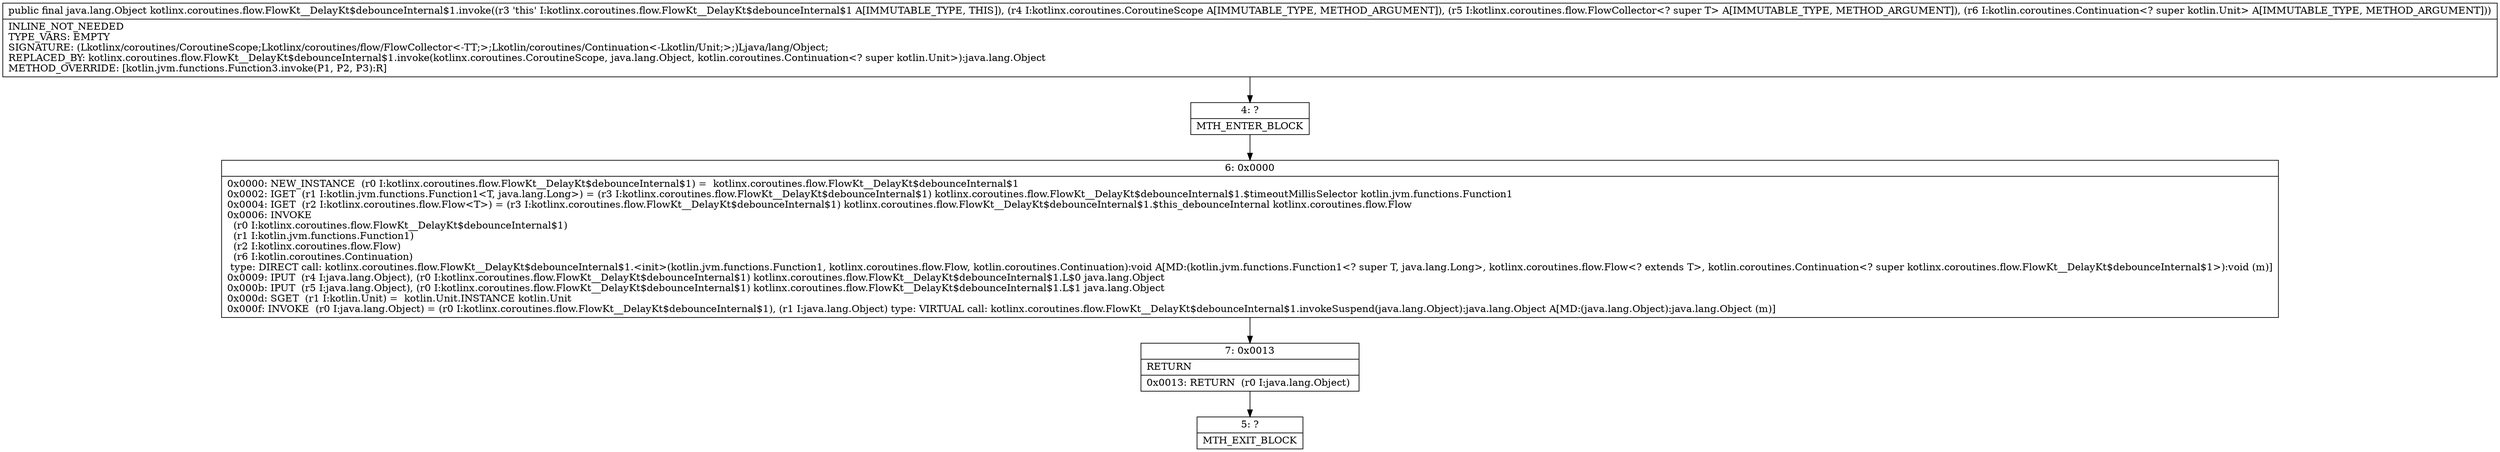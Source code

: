 digraph "CFG forkotlinx.coroutines.flow.FlowKt__DelayKt$debounceInternal$1.invoke(Lkotlinx\/coroutines\/CoroutineScope;Lkotlinx\/coroutines\/flow\/FlowCollector;Lkotlin\/coroutines\/Continuation;)Ljava\/lang\/Object;" {
Node_4 [shape=record,label="{4\:\ ?|MTH_ENTER_BLOCK\l}"];
Node_6 [shape=record,label="{6\:\ 0x0000|0x0000: NEW_INSTANCE  (r0 I:kotlinx.coroutines.flow.FlowKt__DelayKt$debounceInternal$1) =  kotlinx.coroutines.flow.FlowKt__DelayKt$debounceInternal$1 \l0x0002: IGET  (r1 I:kotlin.jvm.functions.Function1\<T, java.lang.Long\>) = (r3 I:kotlinx.coroutines.flow.FlowKt__DelayKt$debounceInternal$1) kotlinx.coroutines.flow.FlowKt__DelayKt$debounceInternal$1.$timeoutMillisSelector kotlin.jvm.functions.Function1 \l0x0004: IGET  (r2 I:kotlinx.coroutines.flow.Flow\<T\>) = (r3 I:kotlinx.coroutines.flow.FlowKt__DelayKt$debounceInternal$1) kotlinx.coroutines.flow.FlowKt__DelayKt$debounceInternal$1.$this_debounceInternal kotlinx.coroutines.flow.Flow \l0x0006: INVOKE  \l  (r0 I:kotlinx.coroutines.flow.FlowKt__DelayKt$debounceInternal$1)\l  (r1 I:kotlin.jvm.functions.Function1)\l  (r2 I:kotlinx.coroutines.flow.Flow)\l  (r6 I:kotlin.coroutines.Continuation)\l type: DIRECT call: kotlinx.coroutines.flow.FlowKt__DelayKt$debounceInternal$1.\<init\>(kotlin.jvm.functions.Function1, kotlinx.coroutines.flow.Flow, kotlin.coroutines.Continuation):void A[MD:(kotlin.jvm.functions.Function1\<? super T, java.lang.Long\>, kotlinx.coroutines.flow.Flow\<? extends T\>, kotlin.coroutines.Continuation\<? super kotlinx.coroutines.flow.FlowKt__DelayKt$debounceInternal$1\>):void (m)]\l0x0009: IPUT  (r4 I:java.lang.Object), (r0 I:kotlinx.coroutines.flow.FlowKt__DelayKt$debounceInternal$1) kotlinx.coroutines.flow.FlowKt__DelayKt$debounceInternal$1.L$0 java.lang.Object \l0x000b: IPUT  (r5 I:java.lang.Object), (r0 I:kotlinx.coroutines.flow.FlowKt__DelayKt$debounceInternal$1) kotlinx.coroutines.flow.FlowKt__DelayKt$debounceInternal$1.L$1 java.lang.Object \l0x000d: SGET  (r1 I:kotlin.Unit) =  kotlin.Unit.INSTANCE kotlin.Unit \l0x000f: INVOKE  (r0 I:java.lang.Object) = (r0 I:kotlinx.coroutines.flow.FlowKt__DelayKt$debounceInternal$1), (r1 I:java.lang.Object) type: VIRTUAL call: kotlinx.coroutines.flow.FlowKt__DelayKt$debounceInternal$1.invokeSuspend(java.lang.Object):java.lang.Object A[MD:(java.lang.Object):java.lang.Object (m)]\l}"];
Node_7 [shape=record,label="{7\:\ 0x0013|RETURN\l|0x0013: RETURN  (r0 I:java.lang.Object) \l}"];
Node_5 [shape=record,label="{5\:\ ?|MTH_EXIT_BLOCK\l}"];
MethodNode[shape=record,label="{public final java.lang.Object kotlinx.coroutines.flow.FlowKt__DelayKt$debounceInternal$1.invoke((r3 'this' I:kotlinx.coroutines.flow.FlowKt__DelayKt$debounceInternal$1 A[IMMUTABLE_TYPE, THIS]), (r4 I:kotlinx.coroutines.CoroutineScope A[IMMUTABLE_TYPE, METHOD_ARGUMENT]), (r5 I:kotlinx.coroutines.flow.FlowCollector\<? super T\> A[IMMUTABLE_TYPE, METHOD_ARGUMENT]), (r6 I:kotlin.coroutines.Continuation\<? super kotlin.Unit\> A[IMMUTABLE_TYPE, METHOD_ARGUMENT]))  | INLINE_NOT_NEEDED\lTYPE_VARS: EMPTY\lSIGNATURE: (Lkotlinx\/coroutines\/CoroutineScope;Lkotlinx\/coroutines\/flow\/FlowCollector\<\-TT;\>;Lkotlin\/coroutines\/Continuation\<\-Lkotlin\/Unit;\>;)Ljava\/lang\/Object;\lREPLACED_BY: kotlinx.coroutines.flow.FlowKt__DelayKt$debounceInternal$1.invoke(kotlinx.coroutines.CoroutineScope, java.lang.Object, kotlin.coroutines.Continuation\<? super kotlin.Unit\>):java.lang.Object\lMETHOD_OVERRIDE: [kotlin.jvm.functions.Function3.invoke(P1, P2, P3):R]\l}"];
MethodNode -> Node_4;Node_4 -> Node_6;
Node_6 -> Node_7;
Node_7 -> Node_5;
}

